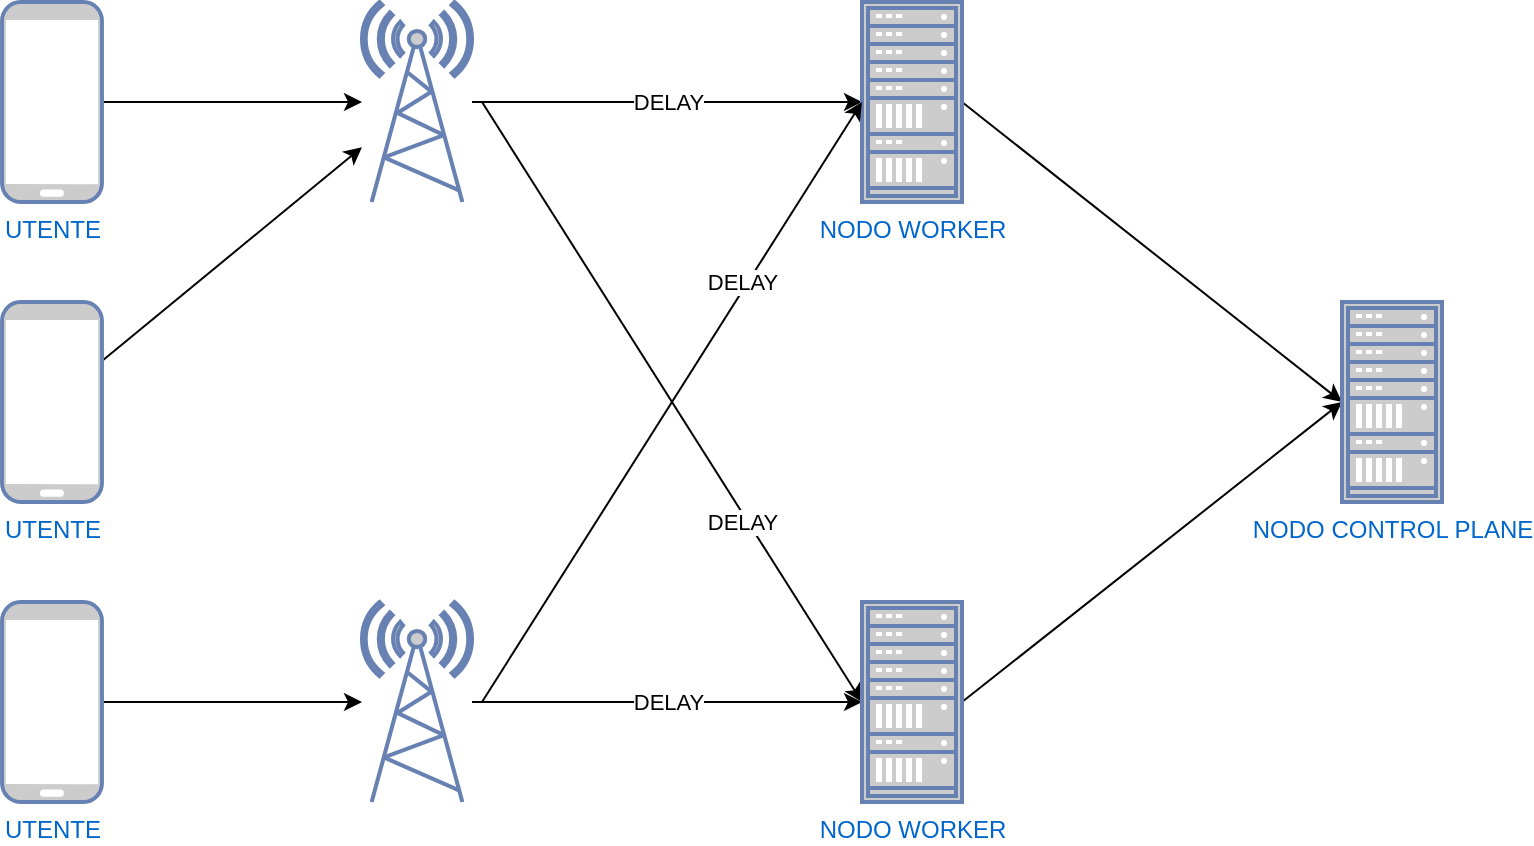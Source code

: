 <mxfile version="21.3.5" type="device">
  <diagram name="Page-1" id="d66fe2ae-3e9f-cf2f-6d29-e24063ad5d60">
    <mxGraphModel dx="2534" dy="1648" grid="1" gridSize="10" guides="1" tooltips="1" connect="1" arrows="1" fold="1" page="1" pageScale="1" pageWidth="1100" pageHeight="850" background="none" math="0" shadow="0">
      <root>
        <mxCell id="0" />
        <mxCell id="1" parent="0" />
        <mxCell id="i6YwtUnQKHBLyYmnIK1T-20" value="DELAY" style="edgeStyle=orthogonalEdgeStyle;rounded=0;orthogonalLoop=1;jettySize=auto;html=1;entryX=0;entryY=0.5;entryDx=0;entryDy=0;entryPerimeter=0;" parent="1" source="i6YwtUnQKHBLyYmnIK1T-14" target="i6YwtUnQKHBLyYmnIK1T-18" edge="1">
          <mxGeometry relative="1" as="geometry" />
        </mxCell>
        <mxCell id="HWIHHWXbk4KBUpeE7iqn-2" value="DELAY" style="rounded=0;orthogonalLoop=1;jettySize=auto;html=1;entryX=0;entryY=0.5;entryDx=0;entryDy=0;entryPerimeter=0;" edge="1" parent="1" target="i6YwtUnQKHBLyYmnIK1T-28">
          <mxGeometry x="0.391" y="-3" relative="1" as="geometry">
            <mxPoint x="-800" y="-750" as="sourcePoint" />
            <mxPoint as="offset" />
          </mxGeometry>
        </mxCell>
        <mxCell id="i6YwtUnQKHBLyYmnIK1T-14" value="" style="fontColor=#0066CC;verticalAlign=top;verticalLabelPosition=bottom;labelPosition=center;align=center;html=1;outlineConnect=0;fillColor=#CCCCCC;strokeColor=#6881B3;gradientColor=none;gradientDirection=north;strokeWidth=2;shape=mxgraph.networks.radio_tower;" parent="1" vertex="1">
          <mxGeometry x="-860" y="-800" width="55" height="100" as="geometry" />
        </mxCell>
        <mxCell id="i6YwtUnQKHBLyYmnIK1T-19" style="rounded=0;orthogonalLoop=1;jettySize=auto;html=1;exitX=1;exitY=0.5;exitDx=0;exitDy=0;exitPerimeter=0;" parent="1" source="i6YwtUnQKHBLyYmnIK1T-16" target="i6YwtUnQKHBLyYmnIK1T-14" edge="1">
          <mxGeometry relative="1" as="geometry" />
        </mxCell>
        <mxCell id="i6YwtUnQKHBLyYmnIK1T-16" value="UTENTE" style="fontColor=#0066CC;verticalAlign=top;verticalLabelPosition=bottom;labelPosition=center;align=center;html=1;outlineConnect=0;fillColor=#CCCCCC;strokeColor=#6881B3;gradientColor=none;gradientDirection=north;strokeWidth=2;shape=mxgraph.networks.mobile;" parent="1" vertex="1">
          <mxGeometry x="-1040" y="-800" width="50" height="100" as="geometry" />
        </mxCell>
        <mxCell id="i6YwtUnQKHBLyYmnIK1T-21" style="rounded=0;orthogonalLoop=1;jettySize=auto;html=1;" parent="1" source="i6YwtUnQKHBLyYmnIK1T-17" target="i6YwtUnQKHBLyYmnIK1T-14" edge="1">
          <mxGeometry relative="1" as="geometry" />
        </mxCell>
        <mxCell id="i6YwtUnQKHBLyYmnIK1T-17" value="UTENTE" style="fontColor=#0066CC;verticalAlign=top;verticalLabelPosition=bottom;labelPosition=center;align=center;html=1;outlineConnect=0;fillColor=#CCCCCC;strokeColor=#6881B3;gradientColor=none;gradientDirection=north;strokeWidth=2;shape=mxgraph.networks.mobile;" parent="1" vertex="1">
          <mxGeometry x="-1040" y="-650" width="50" height="100" as="geometry" />
        </mxCell>
        <mxCell id="i6YwtUnQKHBLyYmnIK1T-30" style="rounded=0;orthogonalLoop=1;jettySize=auto;html=1;exitX=1;exitY=0.5;exitDx=0;exitDy=0;exitPerimeter=0;entryX=0;entryY=0.5;entryDx=0;entryDy=0;entryPerimeter=0;" parent="1" source="i6YwtUnQKHBLyYmnIK1T-18" target="i6YwtUnQKHBLyYmnIK1T-29" edge="1">
          <mxGeometry relative="1" as="geometry" />
        </mxCell>
        <mxCell id="i6YwtUnQKHBLyYmnIK1T-18" value="NODO WORKER" style="fontColor=#0066CC;verticalAlign=top;verticalLabelPosition=bottom;labelPosition=center;align=center;html=1;outlineConnect=0;fillColor=#CCCCCC;strokeColor=#6881B3;gradientColor=none;gradientDirection=north;strokeWidth=2;shape=mxgraph.networks.rack;" parent="1" vertex="1">
          <mxGeometry x="-610" y="-800" width="50" height="100" as="geometry" />
        </mxCell>
        <mxCell id="i6YwtUnQKHBLyYmnIK1T-22" value="DELAY" style="edgeStyle=orthogonalEdgeStyle;rounded=0;orthogonalLoop=1;jettySize=auto;html=1;entryX=0;entryY=0.5;entryDx=0;entryDy=0;entryPerimeter=0;" parent="1" source="i6YwtUnQKHBLyYmnIK1T-23" target="i6YwtUnQKHBLyYmnIK1T-28" edge="1">
          <mxGeometry relative="1" as="geometry" />
        </mxCell>
        <mxCell id="HWIHHWXbk4KBUpeE7iqn-1" value="DELAY" style="rounded=0;orthogonalLoop=1;jettySize=auto;html=1;entryX=0;entryY=0.5;entryDx=0;entryDy=0;entryPerimeter=0;" edge="1" parent="1" target="i6YwtUnQKHBLyYmnIK1T-18">
          <mxGeometry x="0.391" y="3" relative="1" as="geometry">
            <mxPoint x="-800" y="-450" as="sourcePoint" />
            <mxPoint as="offset" />
          </mxGeometry>
        </mxCell>
        <mxCell id="i6YwtUnQKHBLyYmnIK1T-23" value="" style="fontColor=#0066CC;verticalAlign=top;verticalLabelPosition=bottom;labelPosition=center;align=center;html=1;outlineConnect=0;fillColor=#CCCCCC;strokeColor=#6881B3;gradientColor=none;gradientDirection=north;strokeWidth=2;shape=mxgraph.networks.radio_tower;" parent="1" vertex="1">
          <mxGeometry x="-860" y="-500" width="55" height="100" as="geometry" />
        </mxCell>
        <mxCell id="i6YwtUnQKHBLyYmnIK1T-24" style="rounded=0;orthogonalLoop=1;jettySize=auto;html=1;exitX=1;exitY=0.5;exitDx=0;exitDy=0;exitPerimeter=0;" parent="1" source="i6YwtUnQKHBLyYmnIK1T-25" target="i6YwtUnQKHBLyYmnIK1T-23" edge="1">
          <mxGeometry relative="1" as="geometry" />
        </mxCell>
        <mxCell id="i6YwtUnQKHBLyYmnIK1T-25" value="UTENTE" style="fontColor=#0066CC;verticalAlign=top;verticalLabelPosition=bottom;labelPosition=center;align=center;html=1;outlineConnect=0;fillColor=#CCCCCC;strokeColor=#6881B3;gradientColor=none;gradientDirection=north;strokeWidth=2;shape=mxgraph.networks.mobile;" parent="1" vertex="1">
          <mxGeometry x="-1040" y="-500" width="50" height="100" as="geometry" />
        </mxCell>
        <mxCell id="i6YwtUnQKHBLyYmnIK1T-32" style="rounded=0;orthogonalLoop=1;jettySize=auto;html=1;exitX=1;exitY=0.5;exitDx=0;exitDy=0;exitPerimeter=0;entryX=0;entryY=0.5;entryDx=0;entryDy=0;entryPerimeter=0;" parent="1" source="i6YwtUnQKHBLyYmnIK1T-28" target="i6YwtUnQKHBLyYmnIK1T-29" edge="1">
          <mxGeometry relative="1" as="geometry">
            <mxPoint x="-430" y="-600" as="targetPoint" />
          </mxGeometry>
        </mxCell>
        <mxCell id="i6YwtUnQKHBLyYmnIK1T-28" value="NODO WORKER" style="fontColor=#0066CC;verticalAlign=top;verticalLabelPosition=bottom;labelPosition=center;align=center;html=1;outlineConnect=0;fillColor=#CCCCCC;strokeColor=#6881B3;gradientColor=none;gradientDirection=north;strokeWidth=2;shape=mxgraph.networks.rack;" parent="1" vertex="1">
          <mxGeometry x="-610" y="-500" width="50" height="100" as="geometry" />
        </mxCell>
        <mxCell id="i6YwtUnQKHBLyYmnIK1T-29" value="NODO CONTROL PLANE" style="fontColor=#0066CC;verticalAlign=top;verticalLabelPosition=bottom;labelPosition=center;align=center;html=1;outlineConnect=0;fillColor=#CCCCCC;strokeColor=#6881B3;gradientColor=none;gradientDirection=north;strokeWidth=2;shape=mxgraph.networks.rack;" parent="1" vertex="1">
          <mxGeometry x="-370" y="-650" width="50" height="100" as="geometry" />
        </mxCell>
      </root>
    </mxGraphModel>
  </diagram>
</mxfile>

